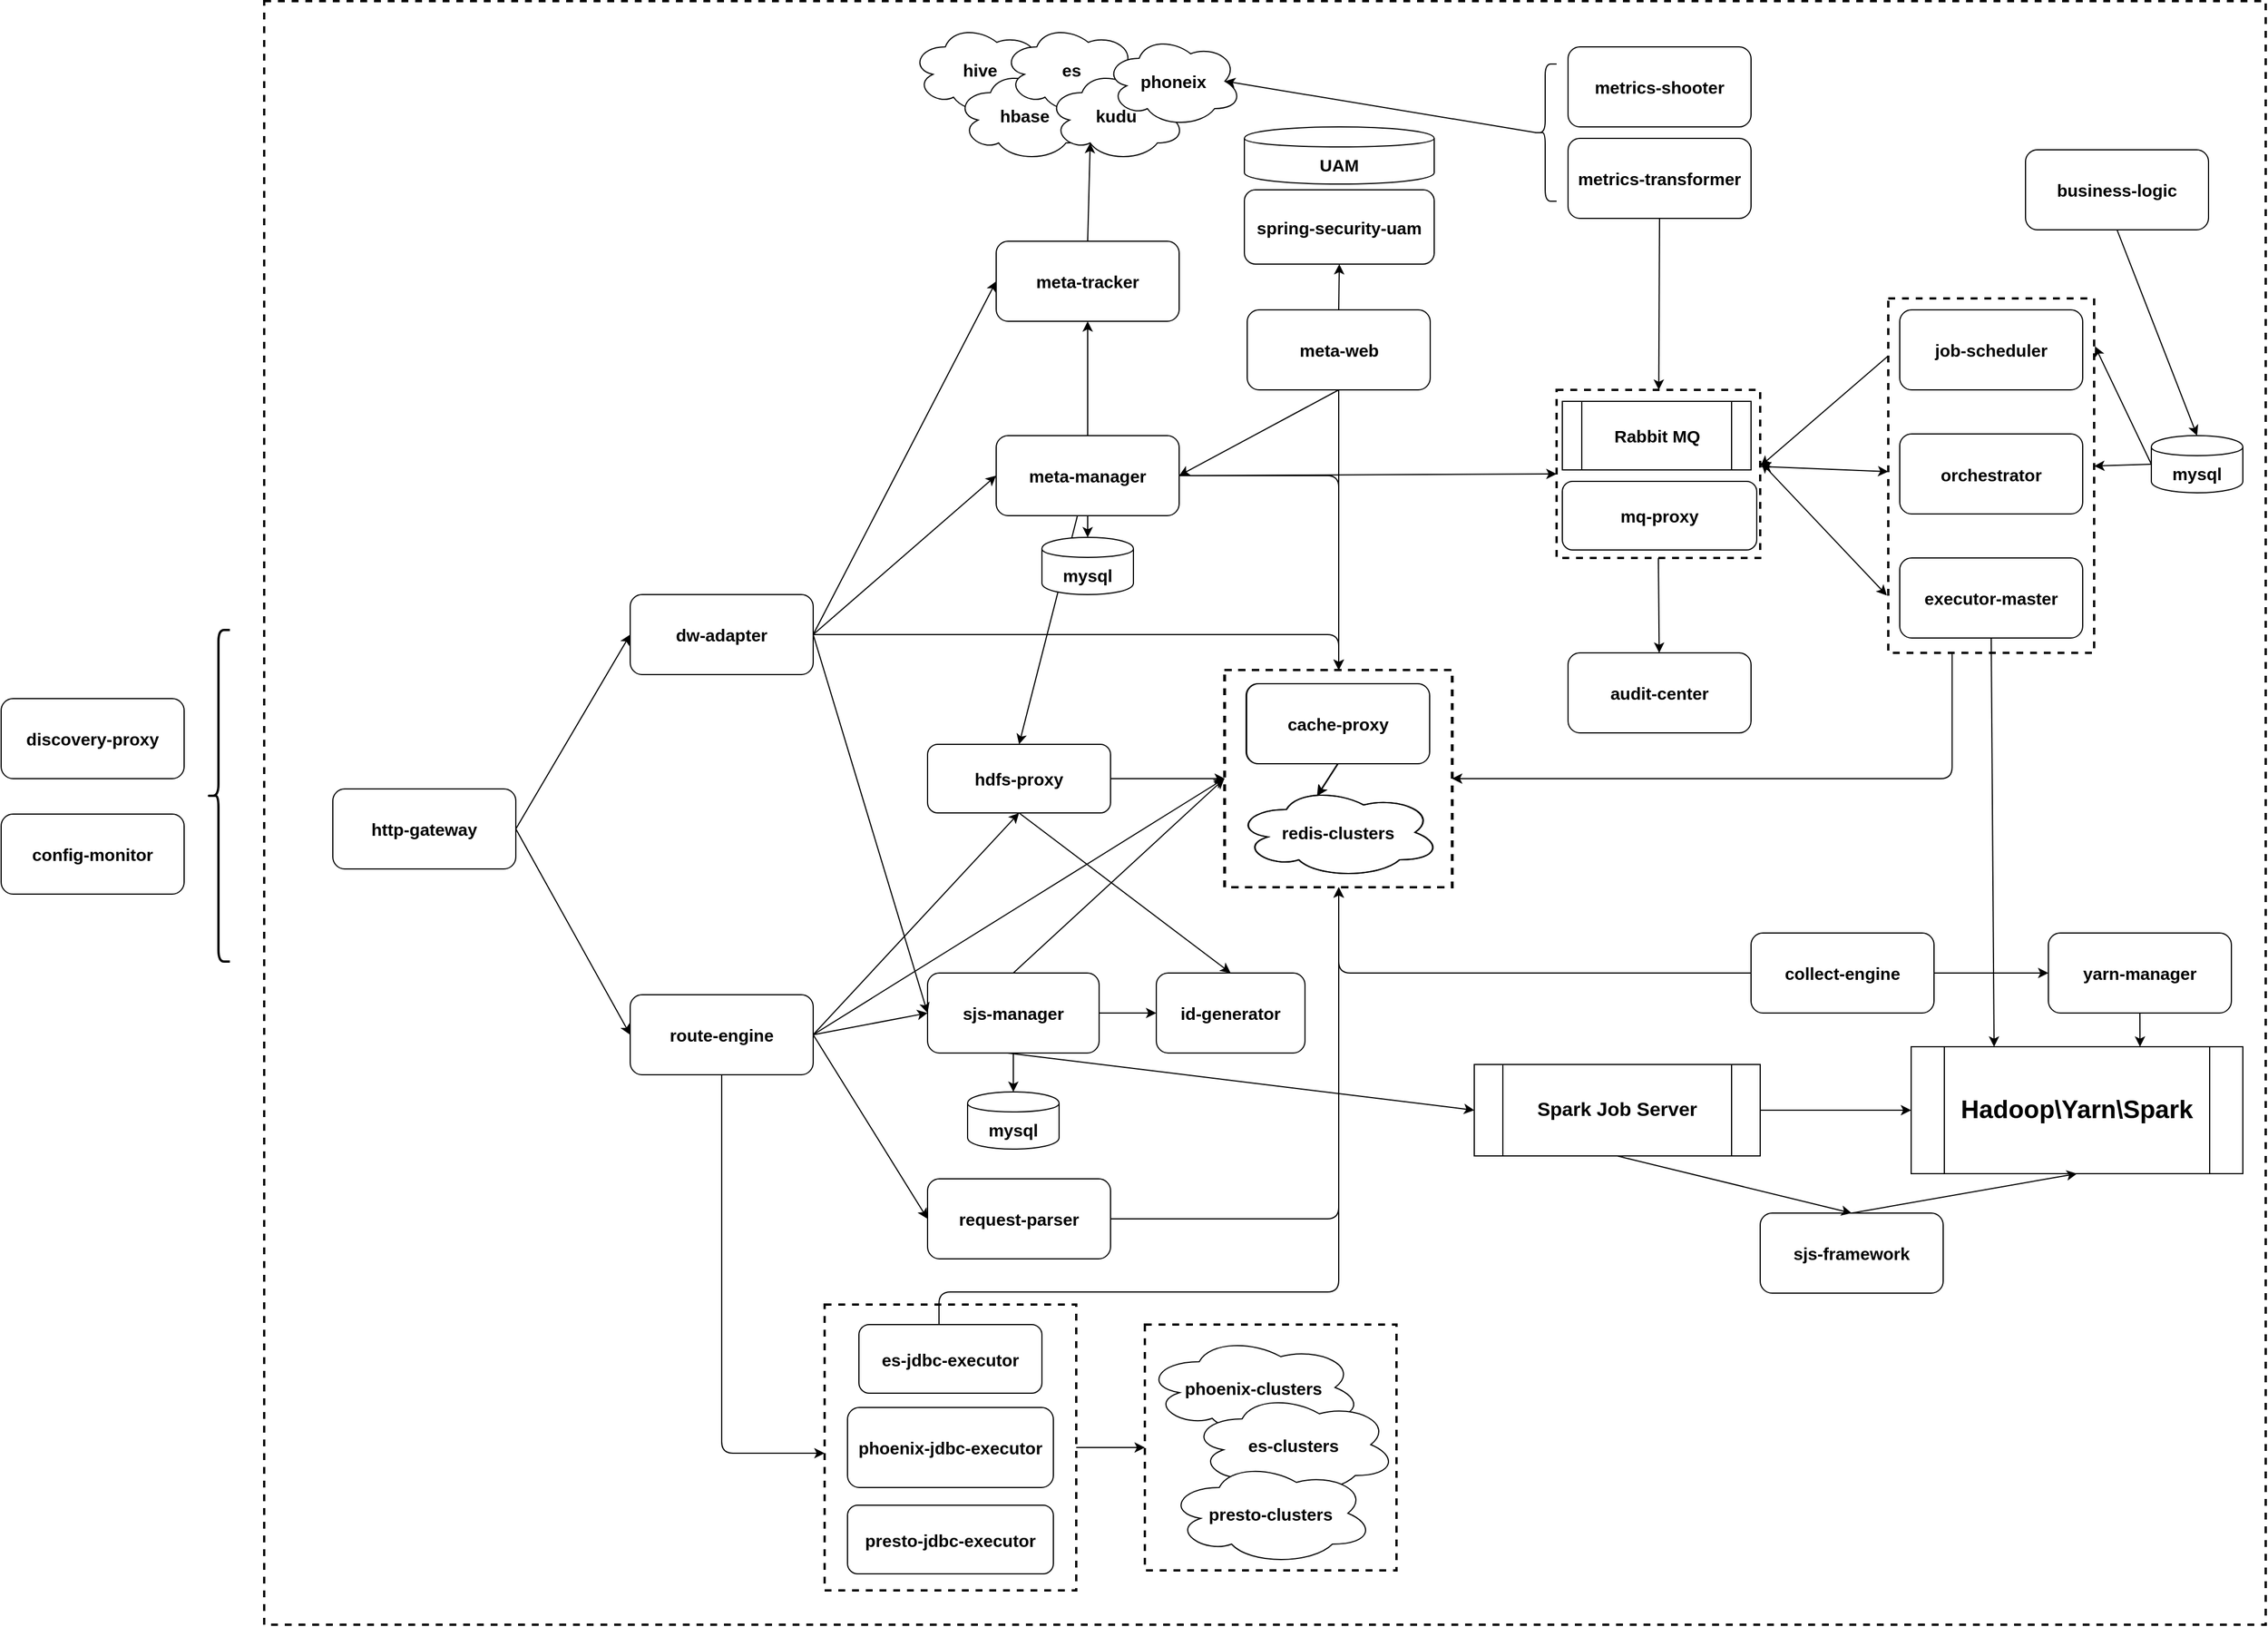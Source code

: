<mxfile version="12.3.1" type="github" pages="1">
  <diagram id="PYrhTQeQlfIABqhHuDHg" name="第 1 页">
    <mxGraphModel dx="2031" dy="1103" grid="1" gridSize="10" guides="1" tooltips="1" connect="1" arrows="1" fold="1" page="1" pageScale="1" pageWidth="3000" pageHeight="2000" math="0" shadow="0">
      <root>
        <mxCell id="0"/>
        <mxCell id="1" parent="0"/>
        <mxCell id="rgw8zif3fMwUPYTsho88-86" value="" style="rounded=0;whiteSpace=wrap;html=1;strokeWidth=2;fillColor=none;dashed=1;" vertex="1" parent="1">
          <mxGeometry x="310" y="160" width="1750" height="1420" as="geometry"/>
        </mxCell>
        <mxCell id="rgw8zif3fMwUPYTsho88-25" value="" style="rounded=0;whiteSpace=wrap;html=1;strokeWidth=2;fillColor=none;dashed=1;" vertex="1" parent="1">
          <mxGeometry x="1150" y="745" width="199" height="190" as="geometry"/>
        </mxCell>
        <mxCell id="rgw8zif3fMwUPYTsho88-80" value="" style="group" vertex="1" connectable="0" parent="1">
          <mxGeometry x="1149.5" y="745" width="199" height="190" as="geometry"/>
        </mxCell>
        <mxCell id="rgw8zif3fMwUPYTsho88-81" value="" style="group" vertex="1" connectable="0" parent="rgw8zif3fMwUPYTsho88-80">
          <mxGeometry x="9" y="12" width="180" height="170" as="geometry"/>
        </mxCell>
        <mxCell id="rgw8zif3fMwUPYTsho88-82" value="&lt;h3&gt;&lt;span style=&quot;font-size: 15px&quot;&gt;cache-proxy&lt;/span&gt;&lt;/h3&gt;" style="rounded=1;whiteSpace=wrap;html=1;" vertex="1" parent="rgw8zif3fMwUPYTsho88-81">
          <mxGeometry x="10" width="160" height="70" as="geometry"/>
        </mxCell>
        <mxCell id="rgw8zif3fMwUPYTsho88-83" value="&lt;font style=&quot;font-size: 15px&quot;&gt;&lt;b&gt;redis-clusters&lt;/b&gt;&lt;/font&gt;" style="ellipse;shape=cloud;whiteSpace=wrap;html=1;strokeWidth=1;fillColor=none;" vertex="1" parent="rgw8zif3fMwUPYTsho88-81">
          <mxGeometry y="90" width="180" height="80" as="geometry"/>
        </mxCell>
        <mxCell id="rgw8zif3fMwUPYTsho88-84" value="" style="endArrow=classic;html=1;exitX=0.5;exitY=1;exitDx=0;exitDy=0;entryX=0.4;entryY=0.1;entryDx=0;entryDy=0;entryPerimeter=0;" edge="1" parent="rgw8zif3fMwUPYTsho88-81" source="rgw8zif3fMwUPYTsho88-82" target="rgw8zif3fMwUPYTsho88-83">
          <mxGeometry width="50" height="50" relative="1" as="geometry">
            <mxPoint x="240" y="120" as="sourcePoint"/>
            <mxPoint x="290" y="70" as="targetPoint"/>
          </mxGeometry>
        </mxCell>
        <mxCell id="rgw8zif3fMwUPYTsho88-85" value="" style="rounded=0;whiteSpace=wrap;html=1;strokeWidth=2;fillColor=none;dashed=1;" vertex="1" parent="rgw8zif3fMwUPYTsho88-80">
          <mxGeometry width="199" height="190" as="geometry"/>
        </mxCell>
        <mxCell id="SC0ZEZG3hTBKobqkoywg-1" value="&lt;h3&gt;&lt;font style=&quot;font-size: 15px&quot;&gt;http-gateway&lt;/font&gt;&lt;/h3&gt;" style="rounded=1;whiteSpace=wrap;html=1;" parent="1" vertex="1">
          <mxGeometry x="370" y="849" width="160" height="70" as="geometry"/>
        </mxCell>
        <mxCell id="SC0ZEZG3hTBKobqkoywg-2" value="&lt;h3&gt;&lt;font style=&quot;font-size: 15px&quot;&gt;route-engine&lt;/font&gt;&lt;/h3&gt;" style="rounded=1;whiteSpace=wrap;html=1;" parent="1" vertex="1">
          <mxGeometry x="630" y="1029" width="160" height="70" as="geometry"/>
        </mxCell>
        <mxCell id="SC0ZEZG3hTBKobqkoywg-3" value="&lt;h3&gt;&lt;font style=&quot;font-size: 15px&quot;&gt;dw-adapter&lt;/font&gt;&lt;/h3&gt;" style="rounded=1;whiteSpace=wrap;html=1;" parent="1" vertex="1">
          <mxGeometry x="630" y="679" width="160" height="70" as="geometry"/>
        </mxCell>
        <mxCell id="rgw8zif3fMwUPYTsho88-1" value="" style="endArrow=classic;html=1;exitX=1;exitY=0.5;exitDx=0;exitDy=0;entryX=0;entryY=0.5;entryDx=0;entryDy=0;" edge="1" parent="1" source="SC0ZEZG3hTBKobqkoywg-1" target="SC0ZEZG3hTBKobqkoywg-3">
          <mxGeometry width="50" height="50" relative="1" as="geometry">
            <mxPoint x="620" y="979" as="sourcePoint"/>
            <mxPoint x="670" y="929" as="targetPoint"/>
          </mxGeometry>
        </mxCell>
        <mxCell id="rgw8zif3fMwUPYTsho88-2" value="" style="endArrow=classic;html=1;exitX=1;exitY=0.5;exitDx=0;exitDy=0;entryX=0;entryY=0.5;entryDx=0;entryDy=0;" edge="1" parent="1" source="SC0ZEZG3hTBKobqkoywg-1" target="SC0ZEZG3hTBKobqkoywg-2">
          <mxGeometry width="50" height="50" relative="1" as="geometry">
            <mxPoint x="680" y="1009" as="sourcePoint"/>
            <mxPoint x="730" y="959" as="targetPoint"/>
          </mxGeometry>
        </mxCell>
        <mxCell id="rgw8zif3fMwUPYTsho88-10" value="" style="edgeStyle=elbowEdgeStyle;elbow=horizontal;endArrow=classic;html=1;exitX=0.5;exitY=1;exitDx=0;exitDy=0;" edge="1" parent="1" source="SC0ZEZG3hTBKobqkoywg-2" target="rgw8zif3fMwUPYTsho88-6">
          <mxGeometry width="50" height="50" relative="1" as="geometry">
            <mxPoint x="640" y="1299" as="sourcePoint"/>
            <mxPoint x="690" y="1249" as="targetPoint"/>
            <Array as="points">
              <mxPoint x="710" y="1430"/>
              <mxPoint x="710" y="1234"/>
            </Array>
          </mxGeometry>
        </mxCell>
        <mxCell id="rgw8zif3fMwUPYTsho88-17" value="" style="group" vertex="1" connectable="0" parent="1">
          <mxGeometry x="1080" y="1317.5" width="220" height="215" as="geometry"/>
        </mxCell>
        <mxCell id="rgw8zif3fMwUPYTsho88-14" value="" style="group" vertex="1" connectable="0" parent="rgw8zif3fMwUPYTsho88-17">
          <mxGeometry y="10" width="220" height="200" as="geometry"/>
        </mxCell>
        <mxCell id="rgw8zif3fMwUPYTsho88-11" value="&lt;font style=&quot;font-size: 15px&quot;&gt;&lt;b&gt;phoenix-clusters&lt;/b&gt;&lt;/font&gt;" style="ellipse;shape=cloud;whiteSpace=wrap;html=1;strokeWidth=1;fillColor=none;" vertex="1" parent="rgw8zif3fMwUPYTsho88-14">
          <mxGeometry width="190" height="90" as="geometry"/>
        </mxCell>
        <mxCell id="rgw8zif3fMwUPYTsho88-12" value="&lt;font style=&quot;font-size: 15px&quot;&gt;&lt;b&gt;es-clusters&lt;/b&gt;&lt;/font&gt;" style="ellipse;shape=cloud;whiteSpace=wrap;html=1;strokeWidth=1;" vertex="1" parent="rgw8zif3fMwUPYTsho88-14">
          <mxGeometry x="40" y="50" width="180" height="90" as="geometry"/>
        </mxCell>
        <mxCell id="rgw8zif3fMwUPYTsho88-13" value="&lt;font style=&quot;font-size: 15px&quot;&gt;&lt;b&gt;presto-clusters&lt;/b&gt;&lt;/font&gt;" style="ellipse;shape=cloud;whiteSpace=wrap;html=1;strokeWidth=1;" vertex="1" parent="rgw8zif3fMwUPYTsho88-14">
          <mxGeometry x="20" y="110" width="180" height="90" as="geometry"/>
        </mxCell>
        <mxCell id="rgw8zif3fMwUPYTsho88-16" value="" style="rounded=0;whiteSpace=wrap;html=1;strokeWidth=2;fillColor=none;dashed=1;" vertex="1" parent="rgw8zif3fMwUPYTsho88-17">
          <mxGeometry width="220" height="215" as="geometry"/>
        </mxCell>
        <mxCell id="rgw8zif3fMwUPYTsho88-18" value="" style="endArrow=classic;html=1;exitX=1;exitY=0.5;exitDx=0;exitDy=0;entryX=0;entryY=0.5;entryDx=0;entryDy=0;" edge="1" parent="1" source="rgw8zif3fMwUPYTsho88-6" target="rgw8zif3fMwUPYTsho88-16">
          <mxGeometry width="50" height="50" relative="1" as="geometry">
            <mxPoint x="1040" y="1450.5" as="sourcePoint"/>
            <mxPoint x="1090" y="1400.5" as="targetPoint"/>
          </mxGeometry>
        </mxCell>
        <mxCell id="rgw8zif3fMwUPYTsho88-27" value="&lt;h3&gt;&lt;font style=&quot;font-size: 15px&quot;&gt;request-parser&lt;/font&gt;&lt;/h3&gt;" style="rounded=1;whiteSpace=wrap;html=1;" vertex="1" parent="1">
          <mxGeometry x="890" y="1190" width="160" height="70" as="geometry"/>
        </mxCell>
        <mxCell id="rgw8zif3fMwUPYTsho88-28" value="" style="group" vertex="1" connectable="0" parent="1">
          <mxGeometry x="800" y="1300" width="220" height="250" as="geometry"/>
        </mxCell>
        <mxCell id="rgw8zif3fMwUPYTsho88-6" value="" style="rounded=0;whiteSpace=wrap;html=1;fillColor=none;dashed=1;strokeWidth=2;" vertex="1" parent="rgw8zif3fMwUPYTsho88-28">
          <mxGeometry width="220" height="250" as="geometry"/>
        </mxCell>
        <mxCell id="rgw8zif3fMwUPYTsho88-3" value="&lt;h3&gt;&lt;font style=&quot;font-size: 15px&quot;&gt;es-jdbc-executor&lt;/font&gt;&lt;/h3&gt;" style="rounded=1;whiteSpace=wrap;html=1;" vertex="1" parent="rgw8zif3fMwUPYTsho88-28">
          <mxGeometry x="30" y="17.5" width="160" height="60" as="geometry"/>
        </mxCell>
        <mxCell id="rgw8zif3fMwUPYTsho88-4" value="&lt;h3&gt;&lt;font style=&quot;font-size: 15px&quot;&gt;phoenix-jdbc-executor&lt;/font&gt;&lt;/h3&gt;" style="rounded=1;whiteSpace=wrap;html=1;" vertex="1" parent="rgw8zif3fMwUPYTsho88-28">
          <mxGeometry x="20" y="90" width="180" height="70" as="geometry"/>
        </mxCell>
        <mxCell id="rgw8zif3fMwUPYTsho88-5" value="&lt;h3&gt;&lt;font style=&quot;font-size: 15px&quot;&gt;presto-jdbc-executor&lt;/font&gt;&lt;/h3&gt;" style="rounded=1;whiteSpace=wrap;html=1;" vertex="1" parent="rgw8zif3fMwUPYTsho88-28">
          <mxGeometry x="20" y="175.5" width="180" height="60" as="geometry"/>
        </mxCell>
        <mxCell id="rgw8zif3fMwUPYTsho88-30" value="" style="edgeStyle=elbowEdgeStyle;elbow=vertical;endArrow=classic;html=1;entryX=0.5;entryY=1;entryDx=0;entryDy=0;" edge="1" parent="1" source="rgw8zif3fMwUPYTsho88-3" target="rgw8zif3fMwUPYTsho88-25">
          <mxGeometry width="50" height="50" relative="1" as="geometry">
            <mxPoint x="930" y="1379" as="sourcePoint"/>
            <mxPoint x="980" y="1329" as="targetPoint"/>
            <Array as="points">
              <mxPoint x="900" y="1289"/>
            </Array>
          </mxGeometry>
        </mxCell>
        <mxCell id="rgw8zif3fMwUPYTsho88-32" value="" style="endArrow=classic;html=1;exitX=1;exitY=0.5;exitDx=0;exitDy=0;entryX=0;entryY=0.5;entryDx=0;entryDy=0;" edge="1" parent="1" source="SC0ZEZG3hTBKobqkoywg-2" target="rgw8zif3fMwUPYTsho88-27">
          <mxGeometry width="50" height="50" relative="1" as="geometry">
            <mxPoint x="820" y="1089" as="sourcePoint"/>
            <mxPoint x="930" y="999" as="targetPoint"/>
          </mxGeometry>
        </mxCell>
        <mxCell id="rgw8zif3fMwUPYTsho88-33" value="&lt;span style=&quot;font-size: 15px&quot;&gt;&lt;b&gt;sjs-manager&lt;/b&gt;&lt;/span&gt;" style="rounded=1;whiteSpace=wrap;html=1;" vertex="1" parent="1">
          <mxGeometry x="890" y="1010" width="150" height="70" as="geometry"/>
        </mxCell>
        <mxCell id="rgw8zif3fMwUPYTsho88-34" value="" style="endArrow=classic;html=1;exitX=1;exitY=0.5;exitDx=0;exitDy=0;entryX=0;entryY=0.5;entryDx=0;entryDy=0;" edge="1" parent="1" source="SC0ZEZG3hTBKobqkoywg-2" target="rgw8zif3fMwUPYTsho88-33">
          <mxGeometry width="50" height="50" relative="1" as="geometry">
            <mxPoint x="810" y="999" as="sourcePoint"/>
            <mxPoint x="860" y="949" as="targetPoint"/>
          </mxGeometry>
        </mxCell>
        <mxCell id="rgw8zif3fMwUPYTsho88-35" value="" style="endArrow=classic;html=1;exitX=1;exitY=0.5;exitDx=0;exitDy=0;entryX=0;entryY=0.5;entryDx=0;entryDy=0;" edge="1" parent="1" source="SC0ZEZG3hTBKobqkoywg-3" target="rgw8zif3fMwUPYTsho88-33">
          <mxGeometry width="50" height="50" relative="1" as="geometry">
            <mxPoint x="890" y="779" as="sourcePoint"/>
            <mxPoint x="940" y="729" as="targetPoint"/>
          </mxGeometry>
        </mxCell>
        <mxCell id="rgw8zif3fMwUPYTsho88-36" value="" style="edgeStyle=segmentEdgeStyle;endArrow=classic;html=1;exitX=1;exitY=0.5;exitDx=0;exitDy=0;entryX=0.5;entryY=1;entryDx=0;entryDy=0;" edge="1" parent="1" source="rgw8zif3fMwUPYTsho88-27" target="rgw8zif3fMwUPYTsho88-25">
          <mxGeometry width="50" height="50" relative="1" as="geometry">
            <mxPoint x="1040" y="1079" as="sourcePoint"/>
            <mxPoint x="1090" y="1029" as="targetPoint"/>
          </mxGeometry>
        </mxCell>
        <mxCell id="rgw8zif3fMwUPYTsho88-37" value="&lt;span style=&quot;font-size: 15px&quot;&gt;&lt;b&gt;meta-manager&lt;/b&gt;&lt;/span&gt;" style="rounded=1;whiteSpace=wrap;html=1;" vertex="1" parent="1">
          <mxGeometry x="950" y="540" width="160" height="70" as="geometry"/>
        </mxCell>
        <mxCell id="rgw8zif3fMwUPYTsho88-38" value="&lt;span style=&quot;font-size: 15px&quot;&gt;&lt;b&gt;meta-tracker&lt;/b&gt;&lt;/span&gt;" style="rounded=1;whiteSpace=wrap;html=1;" vertex="1" parent="1">
          <mxGeometry x="950" y="370" width="160" height="70" as="geometry"/>
        </mxCell>
        <mxCell id="rgw8zif3fMwUPYTsho88-39" value="" style="edgeStyle=segmentEdgeStyle;endArrow=classic;html=1;exitX=1;exitY=0.5;exitDx=0;exitDy=0;entryX=0.5;entryY=0;entryDx=0;entryDy=0;" edge="1" parent="1" source="rgw8zif3fMwUPYTsho88-37" target="rgw8zif3fMwUPYTsho88-25">
          <mxGeometry width="50" height="50" relative="1" as="geometry">
            <mxPoint x="1250" y="690" as="sourcePoint"/>
            <mxPoint x="1300" y="640" as="targetPoint"/>
          </mxGeometry>
        </mxCell>
        <mxCell id="rgw8zif3fMwUPYTsho88-40" value="" style="endArrow=classic;html=1;exitX=0.5;exitY=0;exitDx=0;exitDy=0;entryX=0.5;entryY=1;entryDx=0;entryDy=0;" edge="1" parent="1" source="rgw8zif3fMwUPYTsho88-37" target="rgw8zif3fMwUPYTsho88-38">
          <mxGeometry width="50" height="50" relative="1" as="geometry">
            <mxPoint x="1100" y="520" as="sourcePoint"/>
            <mxPoint x="1150" y="470" as="targetPoint"/>
          </mxGeometry>
        </mxCell>
        <mxCell id="rgw8zif3fMwUPYTsho88-41" value="" style="endArrow=classic;html=1;exitX=1;exitY=0.5;exitDx=0;exitDy=0;entryX=0;entryY=0.5;entryDx=0;entryDy=0;" edge="1" parent="1" source="SC0ZEZG3hTBKobqkoywg-3" target="rgw8zif3fMwUPYTsho88-37">
          <mxGeometry width="50" height="50" relative="1" as="geometry">
            <mxPoint x="840" y="720" as="sourcePoint"/>
            <mxPoint x="890" y="670" as="targetPoint"/>
          </mxGeometry>
        </mxCell>
        <mxCell id="rgw8zif3fMwUPYTsho88-42" value="" style="endArrow=classic;html=1;exitX=1;exitY=0.5;exitDx=0;exitDy=0;entryX=0;entryY=0.5;entryDx=0;entryDy=0;" edge="1" parent="1" source="SC0ZEZG3hTBKobqkoywg-3" target="rgw8zif3fMwUPYTsho88-38">
          <mxGeometry width="50" height="50" relative="1" as="geometry">
            <mxPoint x="750" y="639" as="sourcePoint"/>
            <mxPoint x="910" y="500" as="targetPoint"/>
          </mxGeometry>
        </mxCell>
        <mxCell id="rgw8zif3fMwUPYTsho88-43" value="" style="edgeStyle=segmentEdgeStyle;endArrow=classic;html=1;exitX=1;exitY=0.5;exitDx=0;exitDy=0;entryX=0.5;entryY=0;entryDx=0;entryDy=0;" edge="1" parent="1" source="SC0ZEZG3hTBKobqkoywg-3" target="rgw8zif3fMwUPYTsho88-25">
          <mxGeometry width="50" height="50" relative="1" as="geometry">
            <mxPoint x="1010" y="770" as="sourcePoint"/>
            <mxPoint x="1240" y="770" as="targetPoint"/>
          </mxGeometry>
        </mxCell>
        <mxCell id="rgw8zif3fMwUPYTsho88-49" value="" style="group" vertex="1" connectable="0" parent="1">
          <mxGeometry x="875.5" y="180" width="289.5" height="120" as="geometry"/>
        </mxCell>
        <mxCell id="rgw8zif3fMwUPYTsho88-44" value="&lt;font style=&quot;font-size: 15px&quot;&gt;&lt;b&gt;hive&lt;/b&gt;&lt;/font&gt;" style="ellipse;shape=cloud;whiteSpace=wrap;html=1;strokeWidth=1;fillColor=none;" vertex="1" parent="rgw8zif3fMwUPYTsho88-49">
          <mxGeometry width="120" height="80" as="geometry"/>
        </mxCell>
        <mxCell id="rgw8zif3fMwUPYTsho88-45" value="&lt;font style=&quot;font-size: 15px&quot;&gt;&lt;b&gt;hbase&lt;/b&gt;&lt;/font&gt;" style="ellipse;shape=cloud;whiteSpace=wrap;html=1;strokeWidth=1;" vertex="1" parent="rgw8zif3fMwUPYTsho88-49">
          <mxGeometry x="39.5" y="40" width="120" height="80" as="geometry"/>
        </mxCell>
        <mxCell id="rgw8zif3fMwUPYTsho88-46" value="&lt;font style=&quot;font-size: 15px&quot;&gt;&lt;b&gt;es&lt;/b&gt;&lt;/font&gt;" style="ellipse;shape=cloud;whiteSpace=wrap;html=1;strokeWidth=1;" vertex="1" parent="rgw8zif3fMwUPYTsho88-49">
          <mxGeometry x="80" width="120" height="80" as="geometry"/>
        </mxCell>
        <mxCell id="rgw8zif3fMwUPYTsho88-47" value="&lt;font style=&quot;font-size: 15px&quot;&gt;&lt;b&gt;kudu&lt;/b&gt;&lt;/font&gt;" style="ellipse;shape=cloud;whiteSpace=wrap;html=1;strokeWidth=1;" vertex="1" parent="rgw8zif3fMwUPYTsho88-49">
          <mxGeometry x="119.5" y="40" width="120" height="80" as="geometry"/>
        </mxCell>
        <mxCell id="rgw8zif3fMwUPYTsho88-48" value="&lt;font style=&quot;font-size: 15px&quot;&gt;&lt;b&gt;phoneix&lt;br&gt;&lt;/b&gt;&lt;/font&gt;" style="ellipse;shape=cloud;whiteSpace=wrap;html=1;strokeWidth=1;" vertex="1" parent="rgw8zif3fMwUPYTsho88-49">
          <mxGeometry x="169.5" y="10" width="120" height="80" as="geometry"/>
        </mxCell>
        <mxCell id="rgw8zif3fMwUPYTsho88-50" value="" style="endArrow=classic;html=1;exitX=0.5;exitY=0;exitDx=0;exitDy=0;entryX=0.31;entryY=0.8;entryDx=0;entryDy=0;entryPerimeter=0;" edge="1" parent="1" source="rgw8zif3fMwUPYTsho88-38" target="rgw8zif3fMwUPYTsho88-47">
          <mxGeometry width="50" height="50" relative="1" as="geometry">
            <mxPoint x="1110" y="370" as="sourcePoint"/>
            <mxPoint x="1160" y="320" as="targetPoint"/>
          </mxGeometry>
        </mxCell>
        <mxCell id="rgw8zif3fMwUPYTsho88-51" value="&lt;b&gt;&lt;font style=&quot;font-size: 15px&quot;&gt;hdfs-proxy&lt;/font&gt;&lt;/b&gt;" style="rounded=1;whiteSpace=wrap;html=1;strokeWidth=1;fillColor=none;" vertex="1" parent="1">
          <mxGeometry x="890" y="810" width="160" height="60" as="geometry"/>
        </mxCell>
        <mxCell id="rgw8zif3fMwUPYTsho88-53" value="" style="endArrow=classic;html=1;exitX=1;exitY=0.5;exitDx=0;exitDy=0;entryX=0.5;entryY=1;entryDx=0;entryDy=0;" edge="1" parent="1" source="SC0ZEZG3hTBKobqkoywg-2" target="rgw8zif3fMwUPYTsho88-51">
          <mxGeometry width="50" height="50" relative="1" as="geometry">
            <mxPoint x="780" y="1000" as="sourcePoint"/>
            <mxPoint x="830" y="950" as="targetPoint"/>
          </mxGeometry>
        </mxCell>
        <mxCell id="rgw8zif3fMwUPYTsho88-54" value="" style="endArrow=classic;html=1;entryX=0.5;entryY=0;entryDx=0;entryDy=0;" edge="1" parent="1" source="rgw8zif3fMwUPYTsho88-37" target="rgw8zif3fMwUPYTsho88-51">
          <mxGeometry width="50" height="50" relative="1" as="geometry">
            <mxPoint x="1050" y="700" as="sourcePoint"/>
            <mxPoint x="1100" y="650" as="targetPoint"/>
          </mxGeometry>
        </mxCell>
        <mxCell id="rgw8zif3fMwUPYTsho88-55" value="" style="endArrow=classic;html=1;exitX=1;exitY=0.5;exitDx=0;exitDy=0;entryX=0;entryY=0.5;entryDx=0;entryDy=0;" edge="1" parent="1" source="rgw8zif3fMwUPYTsho88-51" target="rgw8zif3fMwUPYTsho88-25">
          <mxGeometry width="50" height="50" relative="1" as="geometry">
            <mxPoint x="1020" y="930" as="sourcePoint"/>
            <mxPoint x="1070" y="880" as="targetPoint"/>
          </mxGeometry>
        </mxCell>
        <mxCell id="rgw8zif3fMwUPYTsho88-56" value="&lt;span style=&quot;font-size: 15px&quot;&gt;&lt;b&gt;id-generator&lt;/b&gt;&lt;/span&gt;" style="rounded=1;whiteSpace=wrap;html=1;" vertex="1" parent="1">
          <mxGeometry x="1090" y="1010" width="130" height="70" as="geometry"/>
        </mxCell>
        <mxCell id="rgw8zif3fMwUPYTsho88-57" value="" style="endArrow=classic;html=1;exitX=1;exitY=0.5;exitDx=0;exitDy=0;entryX=0;entryY=0.5;entryDx=0;entryDy=0;" edge="1" parent="1" source="rgw8zif3fMwUPYTsho88-33" target="rgw8zif3fMwUPYTsho88-56">
          <mxGeometry width="50" height="50" relative="1" as="geometry">
            <mxPoint x="1080" y="1130" as="sourcePoint"/>
            <mxPoint x="1130" y="1080" as="targetPoint"/>
          </mxGeometry>
        </mxCell>
        <mxCell id="rgw8zif3fMwUPYTsho88-58" value="" style="endArrow=classic;html=1;exitX=0.5;exitY=1;exitDx=0;exitDy=0;entryX=0.5;entryY=0;entryDx=0;entryDy=0;" edge="1" parent="1" source="rgw8zif3fMwUPYTsho88-51" target="rgw8zif3fMwUPYTsho88-56">
          <mxGeometry width="50" height="50" relative="1" as="geometry">
            <mxPoint x="1050" y="970" as="sourcePoint"/>
            <mxPoint x="1100" y="920" as="targetPoint"/>
          </mxGeometry>
        </mxCell>
        <mxCell id="rgw8zif3fMwUPYTsho88-59" value="&lt;span style=&quot;font-size: 15px&quot;&gt;&lt;b&gt;meta-web&lt;/b&gt;&lt;/span&gt;" style="rounded=1;whiteSpace=wrap;html=1;" vertex="1" parent="1">
          <mxGeometry x="1169.5" y="430" width="160" height="70" as="geometry"/>
        </mxCell>
        <mxCell id="rgw8zif3fMwUPYTsho88-61" value="" style="endArrow=classic;html=1;exitX=0.5;exitY=1;exitDx=0;exitDy=0;entryX=1;entryY=0.5;entryDx=0;entryDy=0;" edge="1" parent="1" source="rgw8zif3fMwUPYTsho88-59" target="rgw8zif3fMwUPYTsho88-37">
          <mxGeometry width="50" height="50" relative="1" as="geometry">
            <mxPoint x="1330" y="570" as="sourcePoint"/>
            <mxPoint x="1380" y="520" as="targetPoint"/>
          </mxGeometry>
        </mxCell>
        <mxCell id="rgw8zif3fMwUPYTsho88-62" value="" style="endArrow=classic;html=1;exitX=0.5;exitY=1;exitDx=0;exitDy=0;" edge="1" parent="1" source="rgw8zif3fMwUPYTsho88-59" target="rgw8zif3fMwUPYTsho88-25">
          <mxGeometry width="50" height="50" relative="1" as="geometry">
            <mxPoint x="1290" y="620" as="sourcePoint"/>
            <mxPoint x="1340" y="570" as="targetPoint"/>
          </mxGeometry>
        </mxCell>
        <mxCell id="rgw8zif3fMwUPYTsho88-66" value="" style="group" vertex="1" connectable="0" parent="1">
          <mxGeometry x="1167" y="280" width="162" height="110" as="geometry"/>
        </mxCell>
        <mxCell id="rgw8zif3fMwUPYTsho88-64" value="&lt;b&gt;&lt;font style=&quot;font-size: 15px&quot;&gt;UAM&lt;/font&gt;&lt;/b&gt;" style="shape=cylinder;whiteSpace=wrap;html=1;boundedLbl=1;backgroundOutline=1;strokeWidth=1;fillColor=none;" vertex="1" parent="rgw8zif3fMwUPYTsho88-66">
          <mxGeometry y="-10" width="166" height="50" as="geometry"/>
        </mxCell>
        <mxCell id="rgw8zif3fMwUPYTsho88-65" value="&lt;font size=&quot;1&quot;&gt;&lt;b style=&quot;font-size: 15px&quot;&gt;spring-security-uam&lt;/b&gt;&lt;/font&gt;" style="rounded=1;whiteSpace=wrap;html=1;strokeWidth=1;fillColor=none;" vertex="1" parent="rgw8zif3fMwUPYTsho88-66">
          <mxGeometry y="45" width="166" height="65" as="geometry"/>
        </mxCell>
        <mxCell id="rgw8zif3fMwUPYTsho88-67" value="" style="endArrow=classic;html=1;exitX=0.5;exitY=0;exitDx=0;exitDy=0;entryX=0.5;entryY=1;entryDx=0;entryDy=0;" edge="1" parent="1" source="rgw8zif3fMwUPYTsho88-59" target="rgw8zif3fMwUPYTsho88-65">
          <mxGeometry width="50" height="50" relative="1" as="geometry">
            <mxPoint x="1300" y="410" as="sourcePoint"/>
            <mxPoint x="1350" y="360" as="targetPoint"/>
          </mxGeometry>
        </mxCell>
        <mxCell id="rgw8zif3fMwUPYTsho88-68" value="&lt;b&gt;&lt;font style=&quot;font-size: 17px&quot;&gt;Spark Job Server&lt;/font&gt;&lt;/b&gt;" style="shape=process;whiteSpace=wrap;html=1;backgroundOutline=1;strokeWidth=1;fillColor=none;" vertex="1" parent="1">
          <mxGeometry x="1368" y="1090" width="250" height="80" as="geometry"/>
        </mxCell>
        <mxCell id="rgw8zif3fMwUPYTsho88-72" value="&lt;b&gt;&lt;font style=&quot;font-size: 22px&quot;&gt;Hadoop\Yarn\Spark&lt;/font&gt;&lt;/b&gt;" style="shape=process;whiteSpace=wrap;html=1;backgroundOutline=1;strokeWidth=1;fillColor=none;" vertex="1" parent="1">
          <mxGeometry x="1750" y="1074.5" width="290" height="111" as="geometry"/>
        </mxCell>
        <mxCell id="rgw8zif3fMwUPYTsho88-73" value="" style="endArrow=classic;html=1;exitX=1;exitY=0.5;exitDx=0;exitDy=0;entryX=0;entryY=0.5;entryDx=0;entryDy=0;" edge="1" parent="1" source="rgw8zif3fMwUPYTsho88-68" target="rgw8zif3fMwUPYTsho88-72">
          <mxGeometry width="50" height="50" relative="1" as="geometry">
            <mxPoint x="1650" y="1270" as="sourcePoint"/>
            <mxPoint x="1700" y="1220" as="targetPoint"/>
          </mxGeometry>
        </mxCell>
        <mxCell id="rgw8zif3fMwUPYTsho88-75" value="" style="endArrow=classic;html=1;exitX=0.5;exitY=1;exitDx=0;exitDy=0;entryX=0.69;entryY=0;entryDx=0;entryDy=0;entryPerimeter=0;" edge="1" parent="1" source="rgw8zif3fMwUPYTsho88-74" target="rgw8zif3fMwUPYTsho88-72">
          <mxGeometry width="50" height="50" relative="1" as="geometry">
            <mxPoint x="1910" y="1250" as="sourcePoint"/>
            <mxPoint x="1960" y="1200" as="targetPoint"/>
          </mxGeometry>
        </mxCell>
        <mxCell id="rgw8zif3fMwUPYTsho88-76" value="&lt;span style=&quot;font-size: 15px&quot;&gt;&lt;b&gt;collect-engine&lt;/b&gt;&lt;/span&gt;" style="rounded=1;whiteSpace=wrap;html=1;" vertex="1" parent="1">
          <mxGeometry x="1610" y="975" width="160" height="70" as="geometry"/>
        </mxCell>
        <mxCell id="rgw8zif3fMwUPYTsho88-77" value="" style="endArrow=classic;html=1;exitX=1;exitY=0.5;exitDx=0;exitDy=0;entryX=0;entryY=0.5;entryDx=0;entryDy=0;" edge="1" parent="1" source="rgw8zif3fMwUPYTsho88-76" target="rgw8zif3fMwUPYTsho88-74">
          <mxGeometry width="50" height="50" relative="1" as="geometry">
            <mxPoint x="1800" y="1131" as="sourcePoint"/>
            <mxPoint x="1850" y="1081" as="targetPoint"/>
          </mxGeometry>
        </mxCell>
        <mxCell id="rgw8zif3fMwUPYTsho88-79" value="" style="edgeStyle=segmentEdgeStyle;endArrow=classic;html=1;exitX=0;exitY=0.5;exitDx=0;exitDy=0;entryX=0.5;entryY=1;entryDx=0;entryDy=0;" edge="1" parent="1" source="rgw8zif3fMwUPYTsho88-76" target="rgw8zif3fMwUPYTsho88-25">
          <mxGeometry width="50" height="50" relative="1" as="geometry">
            <mxPoint x="1500" y="990" as="sourcePoint"/>
            <mxPoint x="1550" y="940" as="targetPoint"/>
            <Array as="points">
              <mxPoint x="1249" y="1010"/>
            </Array>
          </mxGeometry>
        </mxCell>
        <mxCell id="rgw8zif3fMwUPYTsho88-24" value="" style="group" vertex="1" connectable="0" parent="1">
          <mxGeometry x="1159" y="757" width="180" height="170" as="geometry"/>
        </mxCell>
        <mxCell id="rgw8zif3fMwUPYTsho88-20" value="&lt;h3&gt;&lt;span style=&quot;font-size: 15px&quot;&gt;cache-proxy&lt;/span&gt;&lt;/h3&gt;" style="rounded=1;whiteSpace=wrap;html=1;" vertex="1" parent="rgw8zif3fMwUPYTsho88-24">
          <mxGeometry x="10" width="160" height="70" as="geometry"/>
        </mxCell>
        <mxCell id="rgw8zif3fMwUPYTsho88-21" value="" style="ellipse;shape=cloud;whiteSpace=wrap;html=1;strokeWidth=1;fillColor=none;" vertex="1" parent="rgw8zif3fMwUPYTsho88-24">
          <mxGeometry y="90" width="180" height="80" as="geometry"/>
        </mxCell>
        <mxCell id="rgw8zif3fMwUPYTsho88-23" value="" style="endArrow=classic;html=1;exitX=0.5;exitY=1;exitDx=0;exitDy=0;entryX=0.4;entryY=0.1;entryDx=0;entryDy=0;entryPerimeter=0;" edge="1" parent="rgw8zif3fMwUPYTsho88-24" source="rgw8zif3fMwUPYTsho88-20" target="rgw8zif3fMwUPYTsho88-21">
          <mxGeometry width="50" height="50" relative="1" as="geometry">
            <mxPoint x="240" y="120" as="sourcePoint"/>
            <mxPoint x="290" y="70" as="targetPoint"/>
          </mxGeometry>
        </mxCell>
        <mxCell id="rgw8zif3fMwUPYTsho88-91" value="" style="group" vertex="1" connectable="0" parent="1">
          <mxGeometry x="80" y="770" width="160" height="171" as="geometry"/>
        </mxCell>
        <mxCell id="rgw8zif3fMwUPYTsho88-87" value="&lt;h3&gt;&lt;font style=&quot;font-size: 15px&quot;&gt;discovery-proxy&lt;/font&gt;&lt;/h3&gt;" style="rounded=1;whiteSpace=wrap;html=1;" vertex="1" parent="rgw8zif3fMwUPYTsho88-91">
          <mxGeometry width="160" height="70" as="geometry"/>
        </mxCell>
        <mxCell id="rgw8zif3fMwUPYTsho88-90" value="&lt;b&gt;&lt;font style=&quot;font-size: 15px&quot;&gt;config-monitor&lt;/font&gt;&lt;/b&gt;" style="rounded=1;whiteSpace=wrap;html=1;" vertex="1" parent="rgw8zif3fMwUPYTsho88-91">
          <mxGeometry y="101" width="160" height="70" as="geometry"/>
        </mxCell>
        <mxCell id="rgw8zif3fMwUPYTsho88-92" value="" style="shape=curlyBracket;whiteSpace=wrap;html=1;rounded=1;strokeWidth=2;fillColor=none;" vertex="1" parent="1">
          <mxGeometry x="260" y="710" width="20" height="290" as="geometry"/>
        </mxCell>
        <mxCell id="rgw8zif3fMwUPYTsho88-99" value="" style="group" vertex="1" connectable="0" parent="1">
          <mxGeometry x="1440" y="500" width="178" height="147" as="geometry"/>
        </mxCell>
        <mxCell id="rgw8zif3fMwUPYTsho88-97" value="" style="group" vertex="1" connectable="0" parent="rgw8zif3fMwUPYTsho88-99">
          <mxGeometry x="5" y="10" width="170" height="130" as="geometry"/>
        </mxCell>
        <mxCell id="rgw8zif3fMwUPYTsho88-94" value="&lt;font style=&quot;font-size: 15px&quot;&gt;&lt;b&gt;Rabbit MQ&lt;/b&gt;&lt;/font&gt;" style="shape=process;whiteSpace=wrap;html=1;backgroundOutline=1;strokeWidth=1;fillColor=none;" vertex="1" parent="rgw8zif3fMwUPYTsho88-97">
          <mxGeometry width="165" height="60" as="geometry"/>
        </mxCell>
        <mxCell id="rgw8zif3fMwUPYTsho88-96" value="&lt;span style=&quot;font-size: 15px&quot;&gt;&lt;b&gt;mq-proxy&lt;/b&gt;&lt;/span&gt;" style="rounded=1;whiteSpace=wrap;html=1;" vertex="1" parent="rgw8zif3fMwUPYTsho88-97">
          <mxGeometry y="70" width="170" height="60" as="geometry"/>
        </mxCell>
        <mxCell id="rgw8zif3fMwUPYTsho88-98" value="" style="rounded=0;whiteSpace=wrap;html=1;strokeWidth=2;fillColor=none;dashed=1;" vertex="1" parent="rgw8zif3fMwUPYTsho88-99">
          <mxGeometry width="178" height="147" as="geometry"/>
        </mxCell>
        <mxCell id="rgw8zif3fMwUPYTsho88-102" value="" style="endArrow=classic;html=1;exitX=1;exitY=0.5;exitDx=0;exitDy=0;entryX=0;entryY=0.5;entryDx=0;entryDy=0;" edge="1" parent="1" source="rgw8zif3fMwUPYTsho88-37" target="rgw8zif3fMwUPYTsho88-98">
          <mxGeometry width="50" height="50" relative="1" as="geometry">
            <mxPoint x="1340" y="620" as="sourcePoint"/>
            <mxPoint x="1390" y="570" as="targetPoint"/>
          </mxGeometry>
        </mxCell>
        <mxCell id="rgw8zif3fMwUPYTsho88-105" value="" style="group" vertex="1" connectable="0" parent="1">
          <mxGeometry x="1450" y="200" width="160" height="150" as="geometry"/>
        </mxCell>
        <mxCell id="rgw8zif3fMwUPYTsho88-103" value="&lt;span style=&quot;font-size: 15px&quot;&gt;&lt;b&gt;metrics-shooter&lt;/b&gt;&lt;/span&gt;" style="rounded=1;whiteSpace=wrap;html=1;" vertex="1" parent="rgw8zif3fMwUPYTsho88-105">
          <mxGeometry width="160" height="70" as="geometry"/>
        </mxCell>
        <mxCell id="rgw8zif3fMwUPYTsho88-104" value="&lt;span style=&quot;font-size: 15px&quot;&gt;&lt;b&gt;metrics-transformer&lt;/b&gt;&lt;/span&gt;" style="rounded=1;whiteSpace=wrap;html=1;" vertex="1" parent="rgw8zif3fMwUPYTsho88-105">
          <mxGeometry y="80" width="160" height="70" as="geometry"/>
        </mxCell>
        <mxCell id="rgw8zif3fMwUPYTsho88-107" value="" style="shape=curlyBracket;whiteSpace=wrap;html=1;rounded=1;strokeWidth=1;fillColor=none;" vertex="1" parent="1">
          <mxGeometry x="1420" y="215" width="20" height="120" as="geometry"/>
        </mxCell>
        <mxCell id="rgw8zif3fMwUPYTsho88-108" value="" style="endArrow=classic;html=1;exitX=0.1;exitY=0.5;exitDx=0;exitDy=0;exitPerimeter=0;entryX=0.875;entryY=0.5;entryDx=0;entryDy=0;entryPerimeter=0;" edge="1" parent="1" source="rgw8zif3fMwUPYTsho88-107" target="rgw8zif3fMwUPYTsho88-48">
          <mxGeometry width="50" height="50" relative="1" as="geometry">
            <mxPoint x="1350" y="250" as="sourcePoint"/>
            <mxPoint x="1400" y="200" as="targetPoint"/>
          </mxGeometry>
        </mxCell>
        <mxCell id="rgw8zif3fMwUPYTsho88-109" value="" style="endArrow=classic;html=1;exitX=0.5;exitY=1;exitDx=0;exitDy=0;" edge="1" parent="1" source="rgw8zif3fMwUPYTsho88-104" target="rgw8zif3fMwUPYTsho88-98">
          <mxGeometry width="50" height="50" relative="1" as="geometry">
            <mxPoint x="1570" y="440" as="sourcePoint"/>
            <mxPoint x="1620" y="390" as="targetPoint"/>
          </mxGeometry>
        </mxCell>
        <mxCell id="rgw8zif3fMwUPYTsho88-110" value="&lt;span style=&quot;font-size: 15px&quot;&gt;&lt;b&gt;audit-center&lt;/b&gt;&lt;/span&gt;" style="rounded=1;whiteSpace=wrap;html=1;" vertex="1" parent="1">
          <mxGeometry x="1450" y="730" width="160" height="70" as="geometry"/>
        </mxCell>
        <mxCell id="rgw8zif3fMwUPYTsho88-111" value="" style="endArrow=classic;html=1;exitX=0.5;exitY=1;exitDx=0;exitDy=0;" edge="1" parent="1" source="rgw8zif3fMwUPYTsho88-98" target="rgw8zif3fMwUPYTsho88-110">
          <mxGeometry width="50" height="50" relative="1" as="geometry">
            <mxPoint x="1590" y="730" as="sourcePoint"/>
            <mxPoint x="1640" y="680" as="targetPoint"/>
          </mxGeometry>
        </mxCell>
        <mxCell id="rgw8zif3fMwUPYTsho88-112" value="&lt;h3&gt;&lt;font style=&quot;font-size: 15px&quot;&gt;sjs-framework&lt;/font&gt;&lt;/h3&gt;" style="rounded=1;whiteSpace=wrap;html=1;" vertex="1" parent="1">
          <mxGeometry x="1618" y="1220" width="160" height="70" as="geometry"/>
        </mxCell>
        <mxCell id="rgw8zif3fMwUPYTsho88-113" value="" style="endArrow=classic;html=1;exitX=0.5;exitY=1;exitDx=0;exitDy=0;entryX=0.5;entryY=0;entryDx=0;entryDy=0;" edge="1" parent="1" source="rgw8zif3fMwUPYTsho88-68" target="rgw8zif3fMwUPYTsho88-112">
          <mxGeometry width="50" height="50" relative="1" as="geometry">
            <mxPoint x="1640" y="1230" as="sourcePoint"/>
            <mxPoint x="1690" y="1180" as="targetPoint"/>
          </mxGeometry>
        </mxCell>
        <mxCell id="rgw8zif3fMwUPYTsho88-114" value="" style="endArrow=classic;html=1;exitX=0.5;exitY=0;exitDx=0;exitDy=0;entryX=0.5;entryY=1;entryDx=0;entryDy=0;" edge="1" parent="1" source="rgw8zif3fMwUPYTsho88-112" target="rgw8zif3fMwUPYTsho88-72">
          <mxGeometry width="50" height="50" relative="1" as="geometry">
            <mxPoint x="1560" y="1230" as="sourcePoint"/>
            <mxPoint x="1610" y="1180" as="targetPoint"/>
          </mxGeometry>
        </mxCell>
        <mxCell id="rgw8zif3fMwUPYTsho88-116" value="" style="endArrow=classic;html=1;exitX=0.5;exitY=0;exitDx=0;exitDy=0;entryX=0;entryY=0.5;entryDx=0;entryDy=0;" edge="1" parent="1" source="rgw8zif3fMwUPYTsho88-33" target="rgw8zif3fMwUPYTsho88-85">
          <mxGeometry width="50" height="50" relative="1" as="geometry">
            <mxPoint x="1020" y="990" as="sourcePoint"/>
            <mxPoint x="1070" y="940" as="targetPoint"/>
          </mxGeometry>
        </mxCell>
        <mxCell id="rgw8zif3fMwUPYTsho88-117" value="" style="endArrow=classic;html=1;exitX=1;exitY=0.5;exitDx=0;exitDy=0;entryX=0;entryY=0.5;entryDx=0;entryDy=0;" edge="1" parent="1" source="SC0ZEZG3hTBKobqkoywg-2" target="rgw8zif3fMwUPYTsho88-85">
          <mxGeometry width="50" height="50" relative="1" as="geometry">
            <mxPoint x="820" y="960" as="sourcePoint"/>
            <mxPoint x="870" y="910" as="targetPoint"/>
          </mxGeometry>
        </mxCell>
        <mxCell id="rgw8zif3fMwUPYTsho88-118" value="&lt;b&gt;&lt;font style=&quot;font-size: 15px&quot;&gt;mysql&lt;/font&gt;&lt;/b&gt;" style="shape=cylinder;whiteSpace=wrap;html=1;boundedLbl=1;backgroundOutline=1;strokeWidth=1;" vertex="1" parent="1">
          <mxGeometry x="990" y="629" width="80" height="50" as="geometry"/>
        </mxCell>
        <mxCell id="rgw8zif3fMwUPYTsho88-119" value="" style="endArrow=classic;html=1;exitX=0.5;exitY=1;exitDx=0;exitDy=0;entryX=0.5;entryY=0;entryDx=0;entryDy=0;" edge="1" parent="1" source="rgw8zif3fMwUPYTsho88-37" target="rgw8zif3fMwUPYTsho88-118">
          <mxGeometry width="50" height="50" relative="1" as="geometry">
            <mxPoint x="1030" y="610" as="sourcePoint"/>
            <mxPoint x="970" y="810" as="targetPoint"/>
          </mxGeometry>
        </mxCell>
        <mxCell id="rgw8zif3fMwUPYTsho88-120" value="&lt;b&gt;&lt;font style=&quot;font-size: 15px&quot;&gt;mysql&lt;/font&gt;&lt;/b&gt;" style="shape=cylinder;whiteSpace=wrap;html=1;boundedLbl=1;backgroundOutline=1;strokeWidth=1;" vertex="1" parent="1">
          <mxGeometry x="925" y="1114" width="80" height="50" as="geometry"/>
        </mxCell>
        <mxCell id="rgw8zif3fMwUPYTsho88-121" value="" style="edgeStyle=segmentEdgeStyle;endArrow=classic;html=1;exitX=0.5;exitY=1;exitDx=0;exitDy=0;" edge="1" parent="1" source="rgw8zif3fMwUPYTsho88-33" target="rgw8zif3fMwUPYTsho88-120">
          <mxGeometry width="50" height="50" relative="1" as="geometry">
            <mxPoint x="965.032" y="1080" as="sourcePoint"/>
            <mxPoint x="1410.0" y="1100" as="targetPoint"/>
            <Array as="points"/>
          </mxGeometry>
        </mxCell>
        <mxCell id="rgw8zif3fMwUPYTsho88-122" value="" style="endArrow=classic;html=1;entryX=0;entryY=0.5;entryDx=0;entryDy=0;" edge="1" parent="1" target="rgw8zif3fMwUPYTsho88-68">
          <mxGeometry width="50" height="50" relative="1" as="geometry">
            <mxPoint x="960" y="1080" as="sourcePoint"/>
            <mxPoint x="1200" y="1130" as="targetPoint"/>
          </mxGeometry>
        </mxCell>
        <mxCell id="rgw8zif3fMwUPYTsho88-126" value="&lt;span style=&quot;font-size: 15px&quot;&gt;&lt;b&gt;job-scheduler&lt;/b&gt;&lt;/span&gt;" style="rounded=1;whiteSpace=wrap;html=1;" vertex="1" parent="1">
          <mxGeometry x="1740" y="430" width="160" height="70" as="geometry"/>
        </mxCell>
        <mxCell id="rgw8zif3fMwUPYTsho88-127" value="&lt;span style=&quot;font-size: 15px&quot;&gt;&lt;b&gt;orchestrator&lt;/b&gt;&lt;/span&gt;" style="rounded=1;whiteSpace=wrap;html=1;" vertex="1" parent="1">
          <mxGeometry x="1740" y="538.5" width="160" height="70" as="geometry"/>
        </mxCell>
        <mxCell id="rgw8zif3fMwUPYTsho88-128" value="&lt;span style=&quot;font-size: 15px&quot;&gt;&lt;b&gt;executor-master&lt;/b&gt;&lt;/span&gt;" style="rounded=1;whiteSpace=wrap;html=1;" vertex="1" parent="1">
          <mxGeometry x="1740" y="647" width="160" height="70" as="geometry"/>
        </mxCell>
        <mxCell id="rgw8zif3fMwUPYTsho88-135" value="" style="endArrow=classic;html=1;exitX=0.5;exitY=1;exitDx=0;exitDy=0;entryX=0.25;entryY=0;entryDx=0;entryDy=0;" edge="1" parent="1" source="rgw8zif3fMwUPYTsho88-128" target="rgw8zif3fMwUPYTsho88-72">
          <mxGeometry width="50" height="50" relative="1" as="geometry">
            <mxPoint x="1900" y="840" as="sourcePoint"/>
            <mxPoint x="1950" y="790" as="targetPoint"/>
          </mxGeometry>
        </mxCell>
        <mxCell id="rgw8zif3fMwUPYTsho88-74" value="&lt;span style=&quot;font-size: 15px&quot;&gt;&lt;b&gt;yarn-manager&lt;/b&gt;&lt;/span&gt;" style="rounded=1;whiteSpace=wrap;html=1;fillColor=#FFFFFF;" vertex="1" parent="1">
          <mxGeometry x="1870" y="975" width="160" height="70" as="geometry"/>
        </mxCell>
        <mxCell id="rgw8zif3fMwUPYTsho88-136" value="&lt;b&gt;&lt;font style=&quot;font-size: 15px&quot;&gt;mysql&lt;/font&gt;&lt;/b&gt;" style="shape=cylinder;whiteSpace=wrap;html=1;boundedLbl=1;backgroundOutline=1;strokeWidth=1;" vertex="1" parent="1">
          <mxGeometry x="1960" y="540" width="80" height="50" as="geometry"/>
        </mxCell>
        <mxCell id="rgw8zif3fMwUPYTsho88-141" value="" style="rounded=0;whiteSpace=wrap;html=1;strokeWidth=2;fillColor=none;dashed=1;" vertex="1" parent="1">
          <mxGeometry x="1730" y="420" width="180" height="310" as="geometry"/>
        </mxCell>
        <mxCell id="rgw8zif3fMwUPYTsho88-142" value="" style="endArrow=classic;html=1;entryX=1.002;entryY=0.453;entryDx=0;entryDy=0;entryPerimeter=0;exitX=-0.004;exitY=0.164;exitDx=0;exitDy=0;exitPerimeter=0;" edge="1" parent="1" source="rgw8zif3fMwUPYTsho88-141" target="rgw8zif3fMwUPYTsho88-98">
          <mxGeometry width="50" height="50" relative="1" as="geometry">
            <mxPoint x="1740" y="410" as="sourcePoint"/>
            <mxPoint x="1790" y="360" as="targetPoint"/>
          </mxGeometry>
        </mxCell>
        <mxCell id="rgw8zif3fMwUPYTsho88-143" value="" style="endArrow=classic;startArrow=classic;html=1;exitX=1.003;exitY=0.456;exitDx=0;exitDy=0;exitPerimeter=0;" edge="1" parent="1" source="rgw8zif3fMwUPYTsho88-98" target="rgw8zif3fMwUPYTsho88-141">
          <mxGeometry width="50" height="50" relative="1" as="geometry">
            <mxPoint x="1670" y="740" as="sourcePoint"/>
            <mxPoint x="1720" y="690" as="targetPoint"/>
          </mxGeometry>
        </mxCell>
        <mxCell id="rgw8zif3fMwUPYTsho88-144" value="" style="endArrow=classic;startArrow=classic;html=1;exitX=1.006;exitY=0.434;exitDx=0;exitDy=0;exitPerimeter=0;entryX=-0.007;entryY=0.838;entryDx=0;entryDy=0;entryPerimeter=0;" edge="1" parent="1" source="rgw8zif3fMwUPYTsho88-98" target="rgw8zif3fMwUPYTsho88-141">
          <mxGeometry width="50" height="50" relative="1" as="geometry">
            <mxPoint x="1670" y="760" as="sourcePoint"/>
            <mxPoint x="1720" y="710" as="targetPoint"/>
          </mxGeometry>
        </mxCell>
        <mxCell id="rgw8zif3fMwUPYTsho88-145" value="" style="endArrow=classic;html=1;exitX=0;exitY=0.5;exitDx=0;exitDy=0;entryX=1.004;entryY=0.135;entryDx=0;entryDy=0;entryPerimeter=0;" edge="1" parent="1" source="rgw8zif3fMwUPYTsho88-136" target="rgw8zif3fMwUPYTsho88-141">
          <mxGeometry width="50" height="50" relative="1" as="geometry">
            <mxPoint x="1970" y="440" as="sourcePoint"/>
            <mxPoint x="2020" y="390" as="targetPoint"/>
          </mxGeometry>
        </mxCell>
        <mxCell id="rgw8zif3fMwUPYTsho88-146" value="" style="endArrow=classic;html=1;entryX=1;entryY=0.473;entryDx=0;entryDy=0;entryPerimeter=0;exitX=0;exitY=0.5;exitDx=0;exitDy=0;" edge="1" parent="1" source="rgw8zif3fMwUPYTsho88-136" target="rgw8zif3fMwUPYTsho88-141">
          <mxGeometry width="50" height="50" relative="1" as="geometry">
            <mxPoint x="1990" y="690" as="sourcePoint"/>
            <mxPoint x="2040" y="640" as="targetPoint"/>
          </mxGeometry>
        </mxCell>
        <mxCell id="rgw8zif3fMwUPYTsho88-150" value="" style="edgeStyle=elbowEdgeStyle;elbow=vertical;endArrow=classic;html=1;entryX=1;entryY=0.5;entryDx=0;entryDy=0;exitX=0.31;exitY=1.001;exitDx=0;exitDy=0;exitPerimeter=0;" edge="1" parent="1" source="rgw8zif3fMwUPYTsho88-141" target="rgw8zif3fMwUPYTsho88-85">
          <mxGeometry width="50" height="50" relative="1" as="geometry">
            <mxPoint x="1590" y="910" as="sourcePoint"/>
            <mxPoint x="1640" y="860" as="targetPoint"/>
            <Array as="points">
              <mxPoint x="1580" y="840"/>
            </Array>
          </mxGeometry>
        </mxCell>
        <mxCell id="rgw8zif3fMwUPYTsho88-151" value="&lt;span style=&quot;font-size: 15px&quot;&gt;&lt;b&gt;business-logic&lt;/b&gt;&lt;/span&gt;" style="rounded=1;whiteSpace=wrap;html=1;" vertex="1" parent="1">
          <mxGeometry x="1850" y="290" width="160" height="70" as="geometry"/>
        </mxCell>
        <mxCell id="rgw8zif3fMwUPYTsho88-152" value="" style="endArrow=classic;html=1;exitX=0.5;exitY=1;exitDx=0;exitDy=0;entryX=0.5;entryY=0;entryDx=0;entryDy=0;" edge="1" parent="1" source="rgw8zif3fMwUPYTsho88-151" target="rgw8zif3fMwUPYTsho88-136">
          <mxGeometry width="50" height="50" relative="1" as="geometry">
            <mxPoint x="1990" y="470" as="sourcePoint"/>
            <mxPoint x="2040" y="420" as="targetPoint"/>
          </mxGeometry>
        </mxCell>
      </root>
    </mxGraphModel>
  </diagram>
</mxfile>
